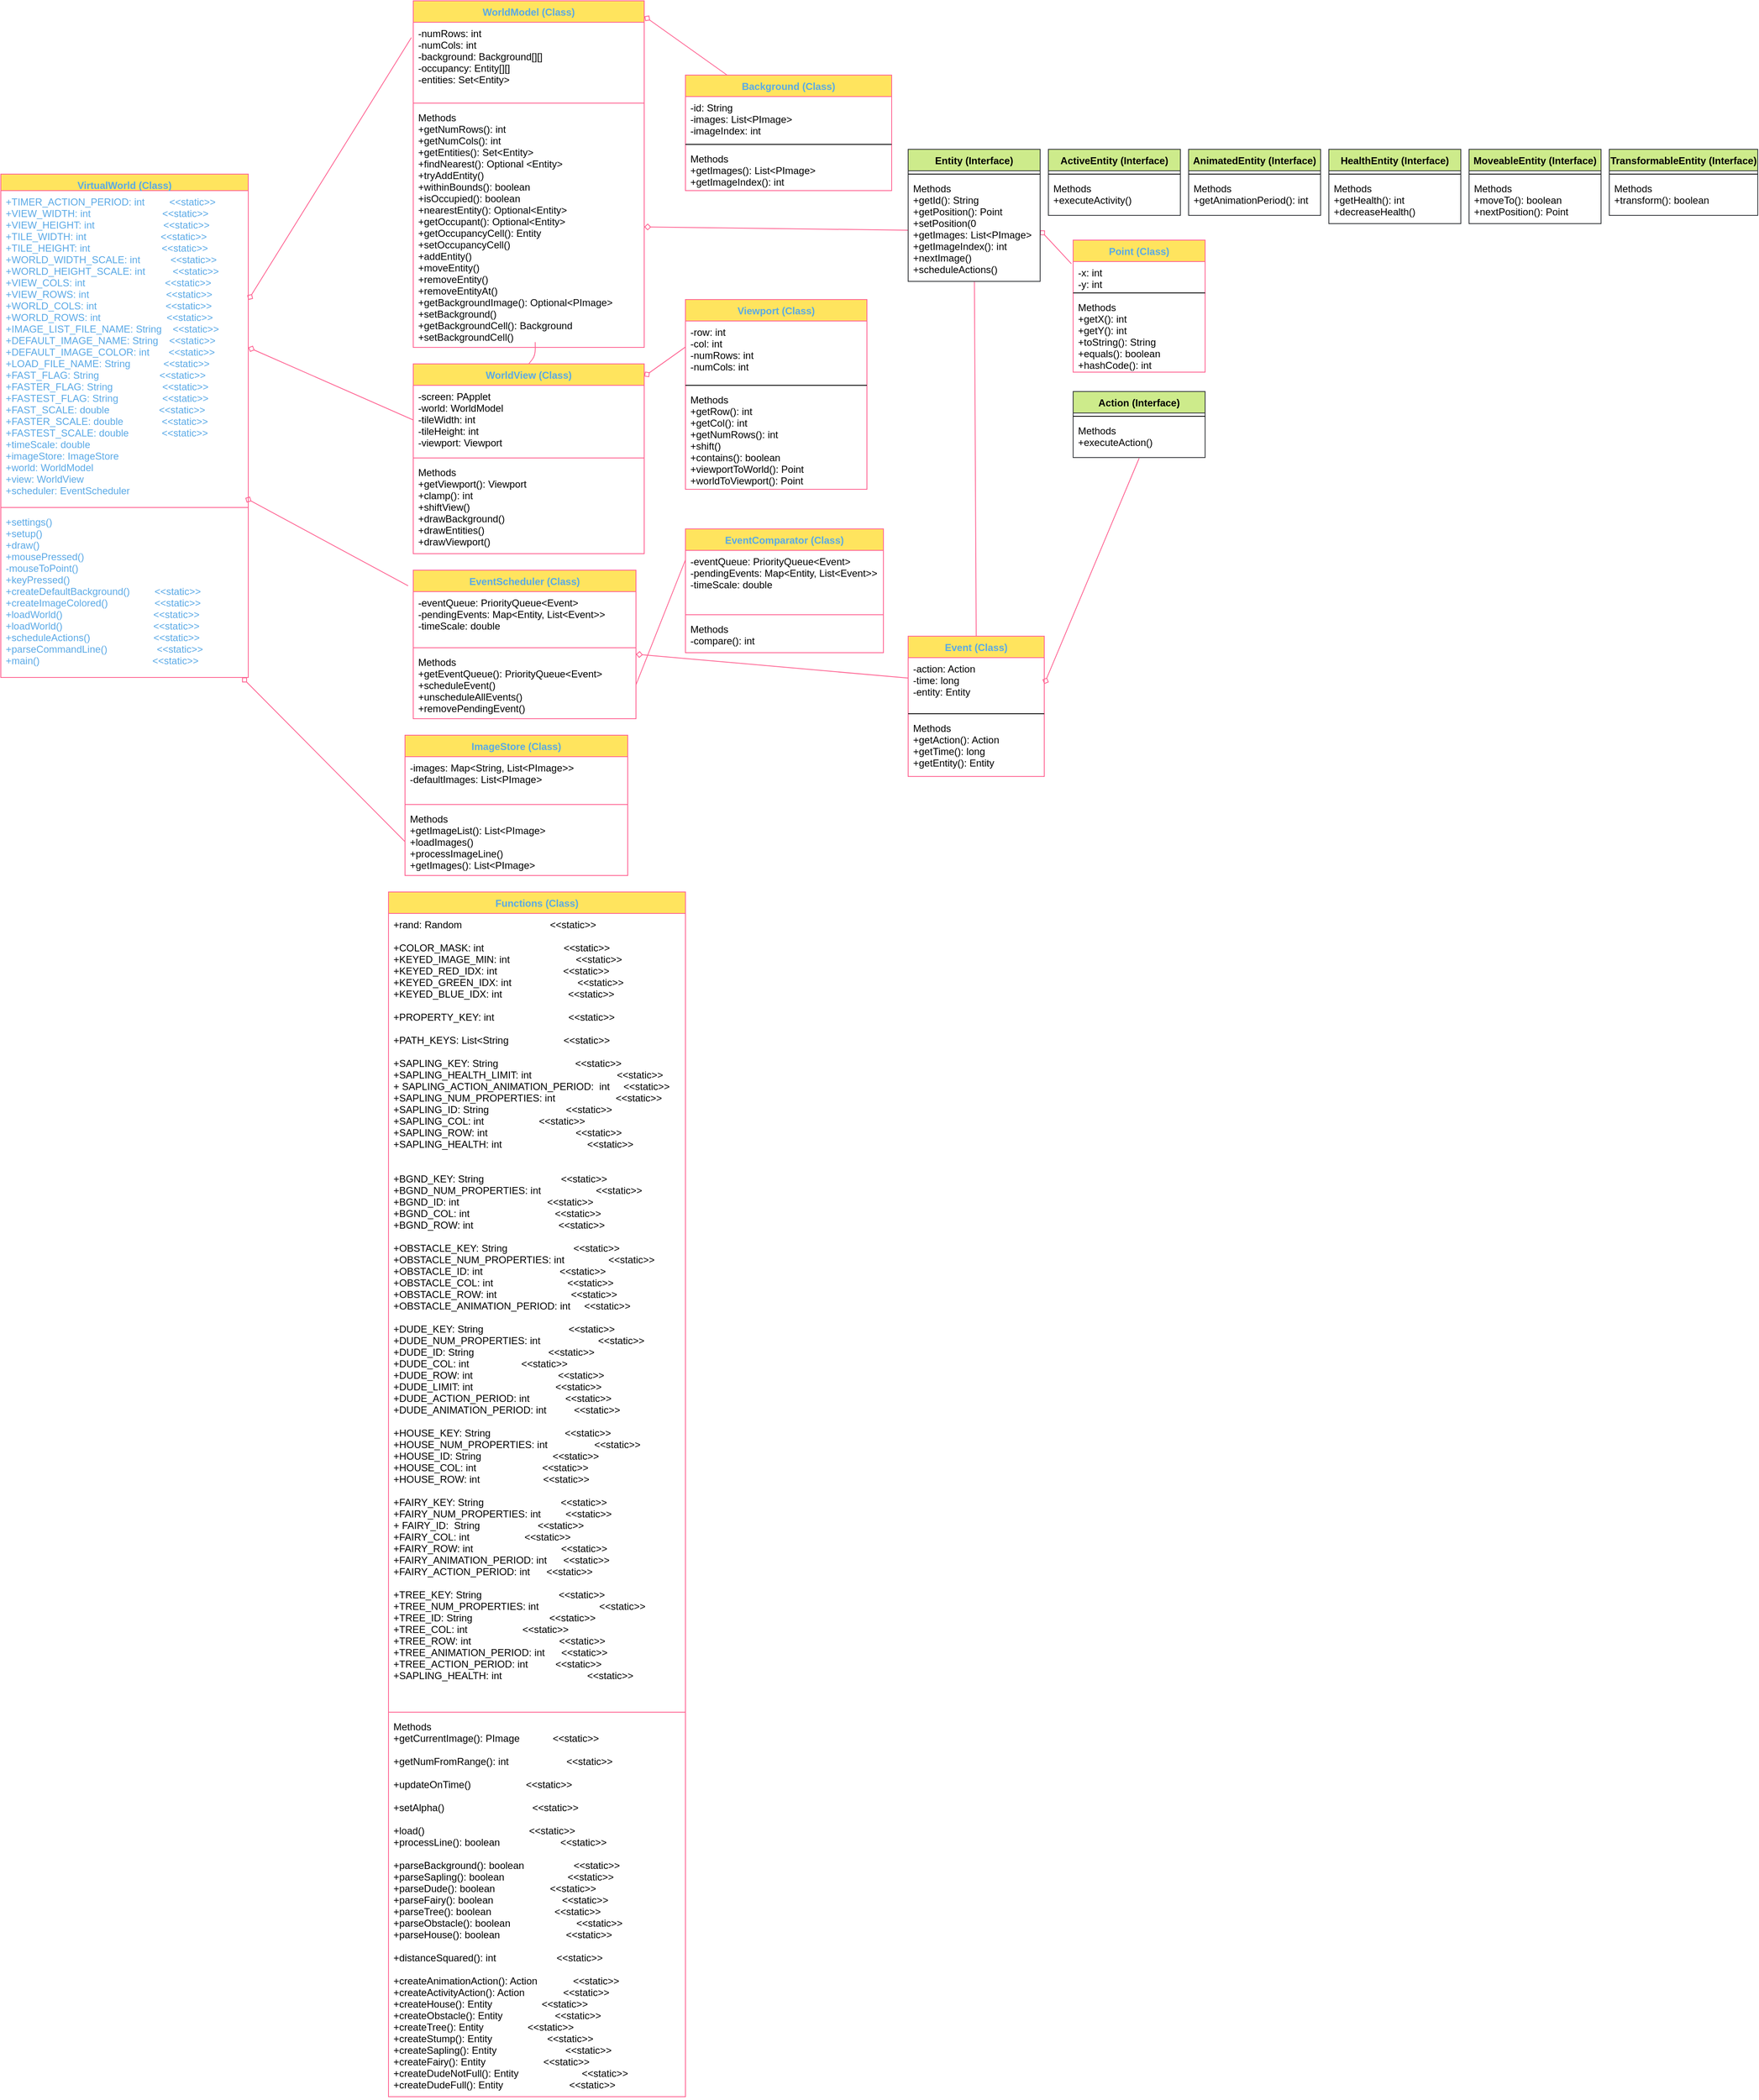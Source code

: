 <mxfile version="16.5.4" type="device"><diagram id="ZMAFELWflf1dfH4qjA9x" name="Page-1"><mxGraphModel dx="593" dy="966" grid="1" gridSize="10" guides="1" tooltips="1" connect="1" arrows="1" fold="1" page="0" pageScale="1" pageWidth="850" pageHeight="1100" math="0" shadow="0"><root><mxCell id="0"/><mxCell id="1" parent="0"/><mxCell id="iJRDSMykt_bFlxByx0wg-70" value="" style="graphMlID=e0;endArrow=none;strokeColor=#FF6392;strokeWidth=1.0;startArrow=diamond;startFill=0;endFill=1;exitX=1;exitY=0.25;exitDx=0;exitDy=0;fontColor=#5AA9E6;entryX=-0.008;entryY=-0.286;entryDx=0;entryDy=0;entryPerimeter=0;" edge="1" parent="1" source="iJRDSMykt_bFlxByx0wg-85" target="iJRDSMykt_bFlxByx0wg-92"><mxGeometry relative="1" as="geometry"/></mxCell><mxCell id="iJRDSMykt_bFlxByx0wg-71" value="" style="graphMlID=e1;endArrow=none;strokeColor=#FF6392;strokeWidth=1.0;startArrow=diamond;startFill=0;endFill=1;exitX=1;exitY=0.5;exitDx=0;exitDy=0;fontColor=#5AA9E6;entryX=0;entryY=0.5;entryDx=0;entryDy=0;" edge="1" parent="1" source="iJRDSMykt_bFlxByx0wg-86" target="iJRDSMykt_bFlxByx0wg-94"><mxGeometry relative="1" as="geometry"/></mxCell><mxCell id="iJRDSMykt_bFlxByx0wg-72" value="" style="graphMlID=e2;endArrow=none;strokeColor=#FF6392;strokeWidth=1.0;startArrow=diamond;startFill=0;endFill=1;fontColor=#5AA9E6;entryX=0;entryY=0.25;entryDx=0;entryDy=0;" edge="1" parent="1" source="iJRDSMykt_bFlxByx0wg-93" target="iJRDSMykt_bFlxByx0wg-121"><mxGeometry relative="1" as="geometry"><mxPoint x="648" y="240" as="sourcePoint"/></mxGeometry></mxCell><mxCell id="iJRDSMykt_bFlxByx0wg-73" value="" style="graphMlID=e3;endArrow=none;strokeColor=#FF6392;strokeWidth=1.0;startArrow=diamond;startFill=0;endFill=1;exitX=0.988;exitY=-0.077;exitDx=0;exitDy=0;exitPerimeter=0;fontColor=#5AA9E6;entryX=-0.023;entryY=0.105;entryDx=0;entryDy=0;entryPerimeter=0;" edge="1" parent="1" source="iJRDSMykt_bFlxByx0wg-88" target="iJRDSMykt_bFlxByx0wg-97"><mxGeometry relative="1" as="geometry"><mxPoint x="840" y="580" as="targetPoint"/></mxGeometry></mxCell><mxCell id="iJRDSMykt_bFlxByx0wg-74" value="" style="graphMlID=e4;endArrow=none;strokeColor=#FF6392;strokeWidth=1.0;startArrow=diamond;startFill=0;endFill=1;exitX=0.975;exitY=1;exitDx=0;exitDy=0;exitPerimeter=0;fontColor=#5AA9E6;entryX=0;entryY=0.5;entryDx=0;entryDy=0;" edge="1" parent="1" source="iJRDSMykt_bFlxByx0wg-88" target="iJRDSMykt_bFlxByx0wg-104"><mxGeometry relative="1" as="geometry"/></mxCell><mxCell id="iJRDSMykt_bFlxByx0wg-75" value="" style="graphMlID=e5;endArrow=none;strokeColor=#FF6392;strokeWidth=1.0;startArrow=diamond;startFill=0;endFill=1;fontColor=#5AA9E6;exitX=1.001;exitY=-0.077;exitDx=0;exitDy=0;exitPerimeter=0;" edge="1" parent="1" source="iJRDSMykt_bFlxByx0wg-90" target="iJRDSMykt_bFlxByx0wg-114"><mxGeometry relative="1" as="geometry"/></mxCell><mxCell id="iJRDSMykt_bFlxByx0wg-76" value="" style="graphMlID=e6;endArrow=none;strokeColor=#FF6392;strokeWidth=1.0;startArrow=diamond;startFill=0;endFill=1;fontColor=#5AA9E6;" edge="1" parent="1" source="iJRDSMykt_bFlxByx0wg-97" target="iJRDSMykt_bFlxByx0wg-126"><mxGeometry relative="1" as="geometry"/></mxCell><mxCell id="iJRDSMykt_bFlxByx0wg-77" value="" style="graphMlID=e7;endArrow=none;strokeColor=#FF6392;strokeWidth=1.0;startArrow=none;startFill=1;endFill=1;fontColor=#5AA9E6;entryX=0;entryY=0.25;entryDx=0;entryDy=0;exitX=1;exitY=0.5;exitDx=0;exitDy=0;" edge="1" parent="1" source="iJRDSMykt_bFlxByx0wg-100" target="iJRDSMykt_bFlxByx0wg-105"><mxGeometry relative="1" as="geometry"/></mxCell><mxCell id="iJRDSMykt_bFlxByx0wg-78" value="" style="graphMlID=e8;endArrow=none;strokeColor=#FF6392;strokeWidth=1.0;startArrow=diamond;startFill=0;endFill=1;fontColor=#5AA9E6;exitX=1;exitY=0.5;exitDx=0;exitDy=0;entryX=0;entryY=0.5;entryDx=0;entryDy=0;" edge="1" parent="1" source="iJRDSMykt_bFlxByx0wg-92"><mxGeometry relative="1" as="geometry"><mxPoint x="710" y="80" as="sourcePoint"/><mxPoint x="1120" y="218" as="targetPoint"/></mxGeometry></mxCell><mxCell id="iJRDSMykt_bFlxByx0wg-79" value="" style="graphMlID=e9;endArrow=none;strokeColor=#FF6392;strokeWidth=1.0;startArrow=diamond;startFill=0;endFill=1;fontColor=#5AA9E6;exitX=1;exitY=0.5;exitDx=0;exitDy=0;entryX=-0.013;entryY=0.08;entryDx=0;entryDy=0;entryPerimeter=0;" edge="1" parent="1" target="iJRDSMykt_bFlxByx0wg-133"><mxGeometry relative="1" as="geometry"><mxPoint x="1280" y="218" as="sourcePoint"/></mxGeometry></mxCell><mxCell id="iJRDSMykt_bFlxByx0wg-81" value="" style="graphMlID=e11;endArrow=none;strokeColor=#FF6392;strokeWidth=1.0;startArrow=diamond;startFill=0;endFill=1;fontColor=#5AA9E6;exitX=1;exitY=0.5;exitDx=0;exitDy=0;entryX=0.5;entryY=1.018;entryDx=0;entryDy=0;entryPerimeter=0;" edge="1" parent="1" source="iJRDSMykt_bFlxByx0wg-126" target="iJRDSMykt_bFlxByx0wg-139"><mxGeometry relative="1" as="geometry"><mxPoint x="1325.96" y="758.072" as="targetPoint"/></mxGeometry></mxCell><mxCell id="iJRDSMykt_bFlxByx0wg-83" value="" style="graphMlID=e13;endArrow=none;strokeColor=#FF6392;strokeWidth=1.0;startArrow=none;startFill=1;endFill=1;fontColor=#5AA9E6;entryX=0.528;entryY=0.978;entryDx=0;entryDy=0;entryPerimeter=0;exitX=0.5;exitY=0;exitDx=0;exitDy=0;" edge="1" parent="1" source="iJRDSMykt_bFlxByx0wg-93" target="iJRDSMykt_bFlxByx0wg-92"><mxGeometry relative="1" as="geometry"><mxPoint x="679.6" y="311.754" as="sourcePoint"/><Array as="points"><mxPoint x="668" y="370"/></Array></mxGeometry></mxCell><mxCell id="iJRDSMykt_bFlxByx0wg-84" value="" style="graphMlID=e14;endArrow=none;strokeColor=#FF6392;strokeWidth=1.0;startArrow=none;startFill=1;endFill=1;fontColor=#5AA9E6;exitX=0.5;exitY=0;exitDx=0;exitDy=0;" edge="1" parent="1" source="iJRDSMykt_bFlxByx0wg-125" target="iJRDSMykt_bFlxByx0wg-120"><mxGeometry relative="1" as="geometry"><mxPoint x="1177.699" y="279.661" as="targetPoint"/></mxGeometry></mxCell><mxCell id="iJRDSMykt_bFlxByx0wg-85" value="VirtualWorld (Class)" style="swimlane;fontStyle=1;align=center;verticalAlign=top;childLayout=stackLayout;horizontal=1;startSize=20;horizontalStack=0;resizeParent=1;resizeParentMax=0;resizeLast=0;collapsible=1;marginBottom=0;hachureGap=4;pointerEvents=0;fillColor=#FFE45E;strokeColor=#FF6392;fontColor=#5AA9E6;" vertex="1" parent="1"><mxGeometry x="20" y="150" width="300" height="610" as="geometry"/></mxCell><mxCell id="iJRDSMykt_bFlxByx0wg-86" value="+TIMER_ACTION_PERIOD: int         &lt;&lt;static&gt;&gt;&#10;+VIEW_WIDTH: int                          &lt;&lt;static&gt;&gt;&#10;+VIEW_HEIGHT: int                         &lt;&lt;static&gt;&gt;&#10;+TILE_WIDTH: int                           &lt;&lt;static&gt;&gt;&#10;+TILE_HEIGHT: int                          &lt;&lt;static&gt;&gt;&#10;+WORLD_WIDTH_SCALE: int           &lt;&lt;static&gt;&gt;&#10;+WORLD_HEIGHT_SCALE: int          &lt;&lt;static&gt;&gt;&#10;+VIEW_COLS: int                             &lt;&lt;static&gt;&gt;&#10;+VIEW_ROWS: int                            &lt;&lt;static&gt;&gt;&#10;+WORLD_COLS: int                         &lt;&lt;static&gt;&gt;&#10;+WORLD_ROWS: int                        &lt;&lt;static&gt;&gt;&#10;+IMAGE_LIST_FILE_NAME: String    &lt;&lt;static&gt;&gt;&#10;+DEFAULT_IMAGE_NAME: String    &lt;&lt;static&gt;&gt;&#10;+DEFAULT_IMAGE_COLOR: int       &lt;&lt;static&gt;&gt;&#10;+LOAD_FILE_NAME: String            &lt;&lt;static&gt;&gt;&#10;+FAST_FLAG: String                      &lt;&lt;static&gt;&gt;&#10;+FASTER_FLAG: String                  &lt;&lt;static&gt;&gt;&#10;+FASTEST_FLAG: String                &lt;&lt;static&gt;&gt;&#10;+FAST_SCALE: double                  &lt;&lt;static&gt;&gt;&#10;+FASTER_SCALE: double              &lt;&lt;static&gt;&gt;&#10;+FASTEST_SCALE: double            &lt;&lt;static&gt;&gt;&#10;+timeScale: double&#10;+imageStore: ImageStore&#10;+world: WorldModel&#10;+view: WorldView&#10;+scheduler: EventScheduler" style="text;strokeColor=none;fillColor=none;align=left;verticalAlign=top;spacingLeft=4;spacingRight=4;overflow=hidden;rotatable=0;points=[[0,0.5],[1,0.5]];portConstraint=eastwest;fontColor=#5AA9E6;" vertex="1" parent="iJRDSMykt_bFlxByx0wg-85"><mxGeometry y="20" width="300" height="380" as="geometry"/></mxCell><mxCell id="iJRDSMykt_bFlxByx0wg-87" value="" style="line;strokeWidth=1;fillColor=none;align=left;verticalAlign=middle;spacingTop=-1;spacingLeft=3;spacingRight=3;rotatable=0;labelPosition=right;points=[];portConstraint=eastwest;strokeColor=#FF6392;fontColor=#5AA9E6;" vertex="1" parent="iJRDSMykt_bFlxByx0wg-85"><mxGeometry y="400" width="300" height="8" as="geometry"/></mxCell><mxCell id="iJRDSMykt_bFlxByx0wg-88" value="+settings()&#10;+setup()&#10;+draw()&#10;+mousePressed()&#10;-mouseToPoint()&#10;+keyPressed()&#10;+createDefaultBackground()         &lt;&lt;static&gt;&gt;&#10;+createImageColored()                 &lt;&lt;static&gt;&gt;&#10;+loadWorld()                                 &lt;&lt;static&gt;&gt;&#10;+loadWorld()                                 &lt;&lt;static&gt;&gt;&#10;+scheduleActions()                       &lt;&lt;static&gt;&gt;&#10;+parseCommandLine()                  &lt;&lt;static&gt;&gt;&#10;+main()                                         &lt;&lt;static&gt;&gt;" style="text;strokeColor=none;fillColor=none;align=left;verticalAlign=top;spacingLeft=4;spacingRight=4;overflow=hidden;rotatable=0;points=[[0,0.5],[1,0.5]];portConstraint=eastwest;fontColor=#5AA9E6;" vertex="1" parent="iJRDSMykt_bFlxByx0wg-85"><mxGeometry y="408" width="300" height="202" as="geometry"/></mxCell><mxCell id="iJRDSMykt_bFlxByx0wg-89" value="WorldModel (Class)" style="swimlane;fontStyle=1;align=center;verticalAlign=top;childLayout=stackLayout;horizontal=1;startSize=26;horizontalStack=0;resizeParent=1;resizeParentMax=0;resizeLast=0;collapsible=1;marginBottom=0;hachureGap=4;pointerEvents=0;sketch=0;fontColor=#5AA9E6;strokeColor=#FF6392;fillColor=#FFE45E;" vertex="1" parent="1"><mxGeometry x="520" y="-60" width="280" height="420" as="geometry"><mxRectangle x="520" y="52.03" width="100" height="26" as="alternateBounds"/></mxGeometry></mxCell><mxCell id="iJRDSMykt_bFlxByx0wg-90" value="-numRows: int&#10;-numCols: int&#10;-background: Background[][]&#10;-occupancy: Entity[][]&#10;-entities: Set&lt;Entity&gt;" style="text;strokeColor=none;fillColor=none;align=left;verticalAlign=top;spacingLeft=4;spacingRight=4;overflow=hidden;rotatable=0;points=[[0,0.5],[1,0.5]];portConstraint=eastwest;fontColor=#000000;" vertex="1" parent="iJRDSMykt_bFlxByx0wg-89"><mxGeometry y="26" width="280" height="94" as="geometry"/></mxCell><mxCell id="iJRDSMykt_bFlxByx0wg-91" value="" style="line;strokeWidth=1;fillColor=none;align=left;verticalAlign=middle;spacingTop=-1;spacingLeft=3;spacingRight=3;rotatable=0;labelPosition=right;points=[];portConstraint=eastwest;strokeColor=#FF6392;fontColor=#5AA9E6;" vertex="1" parent="iJRDSMykt_bFlxByx0wg-89"><mxGeometry y="120" width="280" height="8" as="geometry"/></mxCell><mxCell id="iJRDSMykt_bFlxByx0wg-92" value="Methods&#10;+getNumRows(): int&#10;+getNumCols(): int&#10;+getEntities(): Set&lt;Entity&gt;&#10;+findNearest(): Optional &lt;Entity&gt;&#10;+tryAddEntity()&#10;+withinBounds(): boolean&#10;+isOccupied(): boolean&#10;+nearestEntity(): Optional&lt;Entity&gt;&#10;+getOccupant(): Optional&lt;Entity&gt;&#10;+getOccupancyCell(): Entity&#10;+setOccupancyCell()&#10;+addEntity()&#10;+moveEntity()&#10;+removeEntity()&#10;+removeEntityAt()&#10;+getBackgroundImage(): Optional&lt;PImage&gt;&#10;+setBackground()&#10;+getBackgroundCell(): Background&#10;+setBackgroundCell()" style="text;strokeColor=none;fillColor=none;align=left;verticalAlign=top;spacingLeft=4;spacingRight=4;overflow=hidden;rotatable=0;points=[[0,0.5],[1,0.5]];portConstraint=eastwest;fontColor=#020405;" vertex="1" parent="iJRDSMykt_bFlxByx0wg-89"><mxGeometry y="128" width="280" height="292" as="geometry"/></mxCell><mxCell id="iJRDSMykt_bFlxByx0wg-93" value="WorldView (Class)" style="swimlane;fontStyle=1;align=center;verticalAlign=top;childLayout=stackLayout;horizontal=1;startSize=26;horizontalStack=0;resizeParent=1;resizeParentMax=0;resizeLast=0;collapsible=1;marginBottom=0;hachureGap=4;pointerEvents=0;sketch=0;fontColor=#5AA9E6;strokeColor=#FF6392;fillColor=#FFE45E;" vertex="1" parent="1"><mxGeometry x="520" y="380" width="280" height="230" as="geometry"/></mxCell><mxCell id="iJRDSMykt_bFlxByx0wg-94" value="-screen: PApplet&#10;-world: WorldModel&#10;-tileWidth: int&#10;-tileHeight: int&#10;-viewport: Viewport" style="text;strokeColor=none;fillColor=none;align=left;verticalAlign=top;spacingLeft=4;spacingRight=4;overflow=hidden;rotatable=0;points=[[0,0.5],[1,0.5]];portConstraint=eastwest;fontColor=#000000;" vertex="1" parent="iJRDSMykt_bFlxByx0wg-93"><mxGeometry y="26" width="280" height="84" as="geometry"/></mxCell><mxCell id="iJRDSMykt_bFlxByx0wg-95" value="" style="line;strokeWidth=1;fillColor=none;align=left;verticalAlign=middle;spacingTop=-1;spacingLeft=3;spacingRight=3;rotatable=0;labelPosition=right;points=[];portConstraint=eastwest;strokeColor=#FF6392;fontColor=#5AA9E6;" vertex="1" parent="iJRDSMykt_bFlxByx0wg-93"><mxGeometry y="110" width="280" height="8" as="geometry"/></mxCell><mxCell id="iJRDSMykt_bFlxByx0wg-96" value="Methods&#10;+getViewport(): Viewport&#10;+clamp(): int&#10;+shiftView()&#10;+drawBackground()&#10;+drawEntities()&#10;+drawViewport()" style="text;strokeColor=none;fillColor=none;align=left;verticalAlign=top;spacingLeft=4;spacingRight=4;overflow=hidden;rotatable=0;points=[[0,0.5],[1,0.5]];portConstraint=eastwest;fontColor=#000000;" vertex="1" parent="iJRDSMykt_bFlxByx0wg-93"><mxGeometry y="118" width="280" height="112" as="geometry"/></mxCell><mxCell id="iJRDSMykt_bFlxByx0wg-97" value="EventScheduler (Class)" style="swimlane;fontStyle=1;align=center;verticalAlign=top;childLayout=stackLayout;horizontal=1;startSize=26;horizontalStack=0;resizeParent=1;resizeParentMax=0;resizeLast=0;collapsible=1;marginBottom=0;hachureGap=4;pointerEvents=0;sketch=0;fontColor=#5AA9E6;strokeColor=#FF6392;fillColor=#FFE45E;" vertex="1" parent="1"><mxGeometry x="520" y="630" width="270" height="180" as="geometry"/></mxCell><mxCell id="iJRDSMykt_bFlxByx0wg-98" value="-eventQueue: PriorityQueue&lt;Event&gt;&#10;-pendingEvents: Map&lt;Entity, List&lt;Event&gt;&gt;&#10;-timeScale: double" style="text;strokeColor=none;fillColor=none;align=left;verticalAlign=top;spacingLeft=4;spacingRight=4;overflow=hidden;rotatable=0;points=[[0,0.5],[1,0.5]];portConstraint=eastwest;fontColor=#000000;" vertex="1" parent="iJRDSMykt_bFlxByx0wg-97"><mxGeometry y="26" width="270" height="64" as="geometry"/></mxCell><mxCell id="iJRDSMykt_bFlxByx0wg-99" value="" style="line;strokeWidth=1;fillColor=none;align=left;verticalAlign=middle;spacingTop=-1;spacingLeft=3;spacingRight=3;rotatable=0;labelPosition=right;points=[];portConstraint=eastwest;strokeColor=#FF6392;fontColor=#5AA9E6;" vertex="1" parent="iJRDSMykt_bFlxByx0wg-97"><mxGeometry y="90" width="270" height="8" as="geometry"/></mxCell><mxCell id="iJRDSMykt_bFlxByx0wg-100" value="Methods&#10;+getEventQueue(): PriorityQueue&lt;Event&gt;&#10;+scheduleEvent()&#10;+unscheduleAllEvents()&#10;+removePendingEvent()" style="text;strokeColor=none;fillColor=none;align=left;verticalAlign=top;spacingLeft=4;spacingRight=4;overflow=hidden;rotatable=0;points=[[0,0.5],[1,0.5]];portConstraint=eastwest;fontColor=#000000;" vertex="1" parent="iJRDSMykt_bFlxByx0wg-97"><mxGeometry y="98" width="270" height="82" as="geometry"/></mxCell><mxCell id="iJRDSMykt_bFlxByx0wg-101" value="ImageStore (Class)" style="swimlane;fontStyle=1;align=center;verticalAlign=top;childLayout=stackLayout;horizontal=1;startSize=26;horizontalStack=0;resizeParent=1;resizeParentMax=0;resizeLast=0;collapsible=1;marginBottom=0;hachureGap=4;pointerEvents=0;sketch=0;fontColor=#5AA9E6;strokeColor=#FF6392;fillColor=#FFE45E;" vertex="1" parent="1"><mxGeometry x="510" y="830" width="270" height="170" as="geometry"/></mxCell><mxCell id="iJRDSMykt_bFlxByx0wg-102" value="-images: Map&lt;String, List&lt;PImage&gt;&gt;&#10;-defaultImages: List&lt;PImage&gt;" style="text;strokeColor=none;fillColor=none;align=left;verticalAlign=top;spacingLeft=4;spacingRight=4;overflow=hidden;rotatable=0;points=[[0,0.5],[1,0.5]];portConstraint=eastwest;fontColor=#000000;" vertex="1" parent="iJRDSMykt_bFlxByx0wg-101"><mxGeometry y="26" width="270" height="54" as="geometry"/></mxCell><mxCell id="iJRDSMykt_bFlxByx0wg-103" value="" style="line;strokeWidth=1;fillColor=none;align=left;verticalAlign=middle;spacingTop=-1;spacingLeft=3;spacingRight=3;rotatable=0;labelPosition=right;points=[];portConstraint=eastwest;strokeColor=#FF6392;fontColor=#5AA9E6;" vertex="1" parent="iJRDSMykt_bFlxByx0wg-101"><mxGeometry y="80" width="270" height="8" as="geometry"/></mxCell><mxCell id="iJRDSMykt_bFlxByx0wg-104" value="Methods&#10;+getImageList(): List&lt;PImage&gt;&#10;+loadImages()&#10;+processImageLine()&#10;+getImages(): List&lt;PImage&gt;" style="text;strokeColor=none;fillColor=none;align=left;verticalAlign=top;spacingLeft=4;spacingRight=4;overflow=hidden;rotatable=0;points=[[0,0.5],[1,0.5]];portConstraint=eastwest;fontColor=#000000;" vertex="1" parent="iJRDSMykt_bFlxByx0wg-101"><mxGeometry y="88" width="270" height="82" as="geometry"/></mxCell><mxCell id="iJRDSMykt_bFlxByx0wg-105" value="EventComparator (Class)" style="swimlane;fontStyle=1;align=center;verticalAlign=top;childLayout=stackLayout;horizontal=1;startSize=26;horizontalStack=0;resizeParent=1;resizeParentMax=0;resizeLast=0;collapsible=1;marginBottom=0;hachureGap=4;pointerEvents=0;sketch=0;fontColor=#5AA9E6;strokeColor=#FF6392;fillColor=#FFE45E;" vertex="1" parent="1"><mxGeometry x="850" y="580" width="240" height="150" as="geometry"/></mxCell><mxCell id="iJRDSMykt_bFlxByx0wg-106" value="-eventQueue: PriorityQueue&lt;Event&gt;&#10;-pendingEvents: Map&lt;Entity, List&lt;Event&gt;&gt;&#10;-timeScale: double" style="text;strokeColor=none;fillColor=none;align=left;verticalAlign=top;spacingLeft=4;spacingRight=4;overflow=hidden;rotatable=0;points=[[0,0.5],[1,0.5]];portConstraint=eastwest;fontColor=#000000;" vertex="1" parent="iJRDSMykt_bFlxByx0wg-105"><mxGeometry y="26" width="240" height="74" as="geometry"/></mxCell><mxCell id="iJRDSMykt_bFlxByx0wg-107" value="" style="line;strokeWidth=1;fillColor=none;align=left;verticalAlign=middle;spacingTop=-1;spacingLeft=3;spacingRight=3;rotatable=0;labelPosition=right;points=[];portConstraint=eastwest;strokeColor=#FF6392;fontColor=#5AA9E6;" vertex="1" parent="iJRDSMykt_bFlxByx0wg-105"><mxGeometry y="100" width="240" height="8" as="geometry"/></mxCell><mxCell id="iJRDSMykt_bFlxByx0wg-108" value="Methods&#10;-compare(): int" style="text;strokeColor=none;fillColor=none;align=left;verticalAlign=top;spacingLeft=4;spacingRight=4;overflow=hidden;rotatable=0;points=[[0,0.5],[1,0.5]];portConstraint=eastwest;fontColor=#000000;" vertex="1" parent="iJRDSMykt_bFlxByx0wg-105"><mxGeometry y="108" width="240" height="42" as="geometry"/></mxCell><mxCell id="iJRDSMykt_bFlxByx0wg-109" value="Functions (Class)" style="swimlane;fontStyle=1;align=center;verticalAlign=top;childLayout=stackLayout;horizontal=1;startSize=26;horizontalStack=0;resizeParent=1;resizeParentMax=0;resizeLast=0;collapsible=1;marginBottom=0;hachureGap=4;pointerEvents=0;sketch=0;fontColor=#5AA9E6;strokeColor=#FF6392;fillColor=#FFE45E;" vertex="1" parent="1"><mxGeometry x="490.0" y="1020" width="360" height="1460" as="geometry"/></mxCell><mxCell id="iJRDSMykt_bFlxByx0wg-110" value="+rand: Random                                &lt;&lt;static&gt;&gt;&#10;&#10;+COLOR_MASK: int                             &lt;&lt;static&gt;&gt;&#10;+KEYED_IMAGE_MIN: int                        &lt;&lt;static&gt;&gt;&#10;+KEYED_RED_IDX: int                        &lt;&lt;static&gt;&gt;&#10;+KEYED_GREEN_IDX: int                        &lt;&lt;static&gt;&gt;&#10;+KEYED_BLUE_IDX: int                        &lt;&lt;static&gt;&gt;&#10;&#10;+PROPERTY_KEY: int                           &lt;&lt;static&gt;&gt;&#10;&#10;+PATH_KEYS: List&lt;String                    &lt;&lt;static&gt;&gt;&#10;&#10;+SAPLING_KEY: String                            &lt;&lt;static&gt;&gt;&#10;+SAPLING_HEALTH_LIMIT: int                               &lt;&lt;static&gt;&gt;&#10;+ SAPLING_ACTION_ANIMATION_PERIOD:  int     &lt;&lt;static&gt;&gt;&#10;+SAPLING_NUM_PROPERTIES: int                      &lt;&lt;static&gt;&gt;&#10;+SAPLING_ID: String                            &lt;&lt;static&gt;&gt;&#10;+SAPLING_COL: int                    &lt;&lt;static&gt;&gt;&#10;+SAPLING_ROW: int                                &lt;&lt;static&gt;&gt;&#10;+SAPLING_HEALTH: int                               &lt;&lt;static&gt;&gt;&#10;&#10;&#10;+BGND_KEY: String                            &lt;&lt;static&gt;&gt;&#10;+BGND_NUM_PROPERTIES: int                    &lt;&lt;static&gt;&gt;&#10;+BGND_ID: int                                &lt;&lt;static&gt;&gt;&#10;+BGND_COL: int                               &lt;&lt;static&gt;&gt;&#10;+BGND_ROW: int                               &lt;&lt;static&gt;&gt;&#10;&#10;+OBSTACLE_KEY: String                        &lt;&lt;static&gt;&gt;&#10;+OBSTACLE_NUM_PROPERTIES: int                &lt;&lt;static&gt;&gt;&#10;+OBSTACLE_ID: int                            &lt;&lt;static&gt;&gt;&#10;+OBSTACLE_COL: int                           &lt;&lt;static&gt;&gt;&#10;+OBSTACLE_ROW: int                           &lt;&lt;static&gt;&gt;&#10;+OBSTACLE_ANIMATION_PERIOD: int     &lt;&lt;static&gt;&gt;&#10;&#10;+DUDE_KEY: String                               &lt;&lt;static&gt;&gt;&#10;+DUDE_NUM_PROPERTIES: int                     &lt;&lt;static&gt;&gt;&#10;+DUDE_ID: String                           &lt;&lt;static&gt;&gt;&#10;+DUDE_COL: int                   &lt;&lt;static&gt;&gt;&#10;+DUDE_ROW: int                               &lt;&lt;static&gt;&gt;&#10;+DUDE_LIMIT: int                              &lt;&lt;static&gt;&gt;&#10;+DUDE_ACTION_PERIOD: int             &lt;&lt;static&gt;&gt;&#10;+DUDE_ANIMATION_PERIOD: int          &lt;&lt;static&gt;&gt;&#10;&#10;+HOUSE_KEY: String                           &lt;&lt;static&gt;&gt;&#10;+HOUSE_NUM_PROPERTIES: int                 &lt;&lt;static&gt;&gt;&#10;+HOUSE_ID: String                          &lt;&lt;static&gt;&gt;&#10;+HOUSE_COL: int                        &lt;&lt;static&gt;&gt;&#10;+HOUSE_ROW: int                       &lt;&lt;static&gt;&gt;&#10;&#10;+FAIRY_KEY: String                            &lt;&lt;static&gt;&gt;&#10;+FAIRY_NUM_PROPERTIES: int         &lt;&lt;static&gt;&gt;&#10;+ FAIRY_ID:  String                     &lt;&lt;static&gt;&gt;&#10;+FAIRY_COL: int                    &lt;&lt;static&gt;&gt;&#10;+FAIRY_ROW: int                                &lt;&lt;static&gt;&gt;&#10;+FAIRY_ANIMATION_PERIOD: int      &lt;&lt;static&gt;&gt;&#10;+FAIRY_ACTION_PERIOD: int      &lt;&lt;static&gt;&gt;&#10;&#10;+TREE_KEY: String                            &lt;&lt;static&gt;&gt;&#10;+TREE_NUM_PROPERTIES: int                      &lt;&lt;static&gt;&gt;&#10;+TREE_ID: String                            &lt;&lt;static&gt;&gt;&#10;+TREE_COL: int                    &lt;&lt;static&gt;&gt;&#10;+TREE_ROW: int                                &lt;&lt;static&gt;&gt;&#10;+TREE_ANIMATION_PERIOD: int      &lt;&lt;static&gt;&gt;&#10;+TREE_ACTION_PERIOD: int          &lt;&lt;static&gt;&gt;&#10;+SAPLING_HEALTH: int                               &lt;&lt;static&gt;&gt;&#10;" style="text;strokeColor=none;fillColor=none;align=left;verticalAlign=top;spacingLeft=4;spacingRight=4;overflow=hidden;rotatable=0;points=[[0,0.5],[1,0.5]];portConstraint=eastwest;fontColor=#000000;" vertex="1" parent="iJRDSMykt_bFlxByx0wg-109"><mxGeometry y="26" width="360" height="964" as="geometry"/></mxCell><mxCell id="iJRDSMykt_bFlxByx0wg-111" value="" style="line;strokeWidth=1;fillColor=none;align=left;verticalAlign=middle;spacingTop=-1;spacingLeft=3;spacingRight=3;rotatable=0;labelPosition=right;points=[];portConstraint=eastwest;strokeColor=#FF6392;fontColor=#5AA9E6;" vertex="1" parent="iJRDSMykt_bFlxByx0wg-109"><mxGeometry y="990" width="360" height="8" as="geometry"/></mxCell><mxCell id="iJRDSMykt_bFlxByx0wg-112" value="Methods&#10;+getCurrentImage(): PImage            &lt;&lt;static&gt;&gt;&#10;&#10;+getNumFromRange(): int                     &lt;&lt;static&gt;&gt;&#10;&#10;+updateOnTime()                    &lt;&lt;static&gt;&gt;&#10;&#10;+setAlpha()                                &lt;&lt;static&gt;&gt;&#10;&#10;+load()                                      &lt;&lt;static&gt;&gt;&#10;+processLine(): boolean                      &lt;&lt;static&gt;&gt;&#10;&#10;+parseBackground(): boolean                  &lt;&lt;static&gt;&gt;&#10;+parseSapling(): boolean                       &lt;&lt;static&gt;&gt;&#10;+parseDude(): boolean                    &lt;&lt;static&gt;&gt;&#10;+parseFairy(): boolean                         &lt;&lt;static&gt;&gt;&#10;+parseTree(): boolean                       &lt;&lt;static&gt;&gt;&#10;+parseObstacle(): boolean                        &lt;&lt;static&gt;&gt;&#10;+parseHouse(): boolean                        &lt;&lt;static&gt;&gt;&#10;&#10;+distanceSquared(): int                      &lt;&lt;static&gt;&gt;&#10;&#10;+createAnimationAction(): Action             &lt;&lt;static&gt;&gt;&#10;+createActivityAction(): Action              &lt;&lt;static&gt;&gt;&#10;+createHouse(): Entity                  &lt;&lt;static&gt;&gt;&#10;+createObstacle(): Entity                   &lt;&lt;static&gt;&gt;&#10;+createTree(): Entity                &lt;&lt;static&gt;&gt;&#10;+createStump(): Entity                    &lt;&lt;static&gt;&gt;&#10;+createSapling(): Entity                         &lt;&lt;static&gt;&gt;&#10;+createFairy(): Entity                     &lt;&lt;static&gt;&gt;&#10;+createDudeNotFull(): Entity                       &lt;&lt;static&gt;&gt;&#10;+createDudeFull(): Entity                        &lt;&lt;static&gt;&gt;" style="text;strokeColor=none;fillColor=none;align=left;verticalAlign=top;spacingLeft=4;spacingRight=4;overflow=hidden;rotatable=0;points=[[0,0.5],[1,0.5]];portConstraint=eastwest;fontColor=#000000;" vertex="1" parent="iJRDSMykt_bFlxByx0wg-109"><mxGeometry y="998" width="360" height="462" as="geometry"/></mxCell><mxCell id="iJRDSMykt_bFlxByx0wg-113" value="Background (Class)" style="swimlane;fontStyle=1;align=center;verticalAlign=top;childLayout=stackLayout;horizontal=1;startSize=26;horizontalStack=0;resizeParent=1;resizeParentMax=0;resizeLast=0;collapsible=1;marginBottom=0;hachureGap=4;pointerEvents=0;sketch=0;fontColor=#5AA9E6;strokeColor=#FF6392;fillColor=#FFE45E;" vertex="1" parent="1"><mxGeometry x="850" y="30" width="250" height="140" as="geometry"/></mxCell><mxCell id="iJRDSMykt_bFlxByx0wg-114" value="-id: String&#10;-images: List&lt;PImage&gt;&#10;-imageIndex: int" style="text;strokeColor=none;fillColor=none;align=left;verticalAlign=top;spacingLeft=4;spacingRight=4;overflow=hidden;rotatable=0;points=[[0,0.5],[1,0.5]];portConstraint=eastwest;" vertex="1" parent="iJRDSMykt_bFlxByx0wg-113"><mxGeometry y="26" width="250" height="54" as="geometry"/></mxCell><mxCell id="iJRDSMykt_bFlxByx0wg-115" value="" style="line;strokeWidth=1;fillColor=none;align=left;verticalAlign=middle;spacingTop=-1;spacingLeft=3;spacingRight=3;rotatable=0;labelPosition=right;points=[];portConstraint=eastwest;" vertex="1" parent="iJRDSMykt_bFlxByx0wg-113"><mxGeometry y="80" width="250" height="8" as="geometry"/></mxCell><mxCell id="iJRDSMykt_bFlxByx0wg-116" value="Methods&#10;+getImages(): List&lt;PImage&gt;&#10;+getImageIndex(): int" style="text;strokeColor=none;fillColor=none;align=left;verticalAlign=top;spacingLeft=4;spacingRight=4;overflow=hidden;rotatable=0;points=[[0,0.5],[1,0.5]];portConstraint=eastwest;" vertex="1" parent="iJRDSMykt_bFlxByx0wg-113"><mxGeometry y="88" width="250" height="52" as="geometry"/></mxCell><mxCell id="iJRDSMykt_bFlxByx0wg-117" value="Entity (Interface)" style="swimlane;fontStyle=1;align=center;verticalAlign=top;childLayout=stackLayout;horizontal=1;startSize=26;horizontalStack=0;resizeParent=1;resizeParentMax=0;resizeLast=0;collapsible=1;marginBottom=0;hachureGap=4;pointerEvents=0;sketch=0;strokeColor=#36393d;fillColor=#cdeb8b;" vertex="1" parent="1"><mxGeometry x="1120" y="120" width="160" height="160" as="geometry"/></mxCell><mxCell id="iJRDSMykt_bFlxByx0wg-119" value="" style="line;strokeWidth=1;fillColor=none;align=left;verticalAlign=middle;spacingTop=-1;spacingLeft=3;spacingRight=3;rotatable=0;labelPosition=right;points=[];portConstraint=eastwest;" vertex="1" parent="iJRDSMykt_bFlxByx0wg-117"><mxGeometry y="26" width="160" height="8" as="geometry"/></mxCell><mxCell id="iJRDSMykt_bFlxByx0wg-120" value="Methods&#10;+getId(): String&#10;+getPosition(): Point&#10;+setPosition(0&#10;+getImages: List&lt;PImage&gt;&#10;+getImageIndex(): int&#10;+nextImage()&#10;+scheduleActions()" style="text;strokeColor=none;fillColor=none;align=left;verticalAlign=top;spacingLeft=4;spacingRight=4;overflow=hidden;rotatable=0;points=[[0,0.5],[1,0.5]];portConstraint=eastwest;" vertex="1" parent="iJRDSMykt_bFlxByx0wg-117"><mxGeometry y="34" width="160" height="126" as="geometry"/></mxCell><mxCell id="iJRDSMykt_bFlxByx0wg-121" value="Viewport (Class)" style="swimlane;fontStyle=1;align=center;verticalAlign=top;childLayout=stackLayout;horizontal=1;startSize=26;horizontalStack=0;resizeParent=1;resizeParentMax=0;resizeLast=0;collapsible=1;marginBottom=0;hachureGap=4;pointerEvents=0;sketch=0;fontColor=#5AA9E6;strokeColor=#FF6392;fillColor=#FFE45E;" vertex="1" parent="1"><mxGeometry x="850" y="302.04" width="220" height="230" as="geometry"/></mxCell><mxCell id="iJRDSMykt_bFlxByx0wg-122" value="-row: int&#10;-col: int&#10;-numRows: int&#10;-numCols: int" style="text;strokeColor=none;fillColor=none;align=left;verticalAlign=top;spacingLeft=4;spacingRight=4;overflow=hidden;rotatable=0;points=[[0,0.5],[1,0.5]];portConstraint=eastwest;" vertex="1" parent="iJRDSMykt_bFlxByx0wg-121"><mxGeometry y="26" width="220" height="74" as="geometry"/></mxCell><mxCell id="iJRDSMykt_bFlxByx0wg-123" value="" style="line;strokeWidth=1;fillColor=none;align=left;verticalAlign=middle;spacingTop=-1;spacingLeft=3;spacingRight=3;rotatable=0;labelPosition=right;points=[];portConstraint=eastwest;" vertex="1" parent="iJRDSMykt_bFlxByx0wg-121"><mxGeometry y="100" width="220" height="8" as="geometry"/></mxCell><mxCell id="iJRDSMykt_bFlxByx0wg-124" value="Methods&#10;+getRow(): int&#10;+getCol(): int&#10;+getNumRows(): int&#10;+shift()&#10;+contains(): boolean&#10;+viewportToWorld(): Point&#10;+worldToViewport(): Point" style="text;strokeColor=none;fillColor=none;align=left;verticalAlign=top;spacingLeft=4;spacingRight=4;overflow=hidden;rotatable=0;points=[[0,0.5],[1,0.5]];portConstraint=eastwest;" vertex="1" parent="iJRDSMykt_bFlxByx0wg-121"><mxGeometry y="108" width="220" height="122" as="geometry"/></mxCell><mxCell id="iJRDSMykt_bFlxByx0wg-125" value="Event (Class)" style="swimlane;fontStyle=1;align=center;verticalAlign=top;childLayout=stackLayout;horizontal=1;startSize=26;horizontalStack=0;resizeParent=1;resizeParentMax=0;resizeLast=0;collapsible=1;marginBottom=0;hachureGap=4;pointerEvents=0;sketch=0;fontColor=#5AA9E6;strokeColor=#FF6392;fillColor=#FFE45E;" vertex="1" parent="1"><mxGeometry x="1120" y="710" width="165" height="170" as="geometry"/></mxCell><mxCell id="iJRDSMykt_bFlxByx0wg-126" value="-action: Action&#10;-time: long&#10;-entity: Entity" style="text;strokeColor=none;fillColor=none;align=left;verticalAlign=top;spacingLeft=4;spacingRight=4;overflow=hidden;rotatable=0;points=[[0,0.5],[1,0.5]];portConstraint=eastwest;" vertex="1" parent="iJRDSMykt_bFlxByx0wg-125"><mxGeometry y="26" width="165" height="64" as="geometry"/></mxCell><mxCell id="iJRDSMykt_bFlxByx0wg-127" value="" style="line;strokeWidth=1;fillColor=none;align=left;verticalAlign=middle;spacingTop=-1;spacingLeft=3;spacingRight=3;rotatable=0;labelPosition=right;points=[];portConstraint=eastwest;" vertex="1" parent="iJRDSMykt_bFlxByx0wg-125"><mxGeometry y="90" width="165" height="8" as="geometry"/></mxCell><mxCell id="iJRDSMykt_bFlxByx0wg-128" value="Methods&#10;+getAction(): Action&#10;+getTime(): long&#10;+getEntity(): Entity" style="text;strokeColor=none;fillColor=none;align=left;verticalAlign=top;spacingLeft=4;spacingRight=4;overflow=hidden;rotatable=0;points=[[0,0.5],[1,0.5]];portConstraint=eastwest;" vertex="1" parent="iJRDSMykt_bFlxByx0wg-125"><mxGeometry y="98" width="165" height="72" as="geometry"/></mxCell><mxCell id="iJRDSMykt_bFlxByx0wg-132" value="Point (Class)" style="swimlane;fontStyle=1;align=center;verticalAlign=top;childLayout=stackLayout;horizontal=1;startSize=26;horizontalStack=0;resizeParent=1;resizeParentMax=0;resizeLast=0;collapsible=1;marginBottom=0;hachureGap=4;pointerEvents=0;sketch=0;fontColor=#5AA9E6;strokeColor=#FF6392;fillColor=#FFE45E;" vertex="1" parent="1"><mxGeometry x="1320" y="230" width="160" height="160" as="geometry"/></mxCell><mxCell id="iJRDSMykt_bFlxByx0wg-133" value="-x: int&#10;-y: int" style="text;strokeColor=none;fillColor=none;align=left;verticalAlign=top;spacingLeft=4;spacingRight=4;overflow=hidden;rotatable=0;points=[[0,0.5],[1,0.5]];portConstraint=eastwest;" vertex="1" parent="iJRDSMykt_bFlxByx0wg-132"><mxGeometry y="26" width="160" height="34" as="geometry"/></mxCell><mxCell id="iJRDSMykt_bFlxByx0wg-134" value="" style="line;strokeWidth=1;fillColor=none;align=left;verticalAlign=middle;spacingTop=-1;spacingLeft=3;spacingRight=3;rotatable=0;labelPosition=right;points=[];portConstraint=eastwest;" vertex="1" parent="iJRDSMykt_bFlxByx0wg-132"><mxGeometry y="60" width="160" height="8" as="geometry"/></mxCell><mxCell id="iJRDSMykt_bFlxByx0wg-135" value="Methods&#10;+getX(): int&#10;+getY(): int&#10;+toString(): String&#10;+equals(): boolean&#10;+hashCode(): int" style="text;strokeColor=none;fillColor=none;align=left;verticalAlign=top;spacingLeft=4;spacingRight=4;overflow=hidden;rotatable=0;points=[[0,0.5],[1,0.5]];portConstraint=eastwest;" vertex="1" parent="iJRDSMykt_bFlxByx0wg-132"><mxGeometry y="68" width="160" height="92" as="geometry"/></mxCell><mxCell id="iJRDSMykt_bFlxByx0wg-136" value="Action (Interface)" style="swimlane;fontStyle=1;align=center;verticalAlign=top;childLayout=stackLayout;horizontal=1;startSize=26;horizontalStack=0;resizeParent=1;resizeParentMax=0;resizeLast=0;collapsible=1;marginBottom=0;hachureGap=4;pointerEvents=0;sketch=0;strokeColor=#36393d;fillColor=#cdeb8b;" vertex="1" parent="1"><mxGeometry x="1320" y="413.54" width="160" height="80" as="geometry"/></mxCell><mxCell id="iJRDSMykt_bFlxByx0wg-138" value="" style="line;strokeWidth=1;fillColor=none;align=left;verticalAlign=middle;spacingTop=-1;spacingLeft=3;spacingRight=3;rotatable=0;labelPosition=right;points=[];portConstraint=eastwest;" vertex="1" parent="iJRDSMykt_bFlxByx0wg-136"><mxGeometry y="26" width="160" height="8" as="geometry"/></mxCell><mxCell id="iJRDSMykt_bFlxByx0wg-139" value="Methods&#10;+executeAction()" style="text;strokeColor=none;fillColor=none;align=left;verticalAlign=top;spacingLeft=4;spacingRight=4;overflow=hidden;rotatable=0;points=[[0,0.5],[1,0.5]];portConstraint=eastwest;" vertex="1" parent="iJRDSMykt_bFlxByx0wg-136"><mxGeometry y="34" width="160" height="46" as="geometry"/></mxCell><mxCell id="iJRDSMykt_bFlxByx0wg-143" value="ActiveEntity (Interface)" style="swimlane;fontStyle=1;align=center;verticalAlign=top;childLayout=stackLayout;horizontal=1;startSize=26;horizontalStack=0;resizeParent=1;resizeParentMax=0;resizeLast=0;collapsible=1;marginBottom=0;hachureGap=4;pointerEvents=0;sketch=0;strokeColor=#36393d;fillColor=#cdeb8b;" vertex="1" parent="1"><mxGeometry x="1290" y="120.0" width="160" height="80" as="geometry"/></mxCell><mxCell id="iJRDSMykt_bFlxByx0wg-145" value="" style="line;strokeWidth=1;fillColor=none;align=left;verticalAlign=middle;spacingTop=-1;spacingLeft=3;spacingRight=3;rotatable=0;labelPosition=right;points=[];portConstraint=eastwest;" vertex="1" parent="iJRDSMykt_bFlxByx0wg-143"><mxGeometry y="26" width="160" height="8" as="geometry"/></mxCell><mxCell id="iJRDSMykt_bFlxByx0wg-146" value="Methods&#10;+executeActivity()" style="text;strokeColor=none;fillColor=none;align=left;verticalAlign=top;spacingLeft=4;spacingRight=4;overflow=hidden;rotatable=0;points=[[0,0.5],[1,0.5]];portConstraint=eastwest;" vertex="1" parent="iJRDSMykt_bFlxByx0wg-143"><mxGeometry y="34" width="160" height="46" as="geometry"/></mxCell><mxCell id="iJRDSMykt_bFlxByx0wg-147" value="AnimatedEntity (Interface)" style="swimlane;fontStyle=1;align=center;verticalAlign=top;childLayout=stackLayout;horizontal=1;startSize=26;horizontalStack=0;resizeParent=1;resizeParentMax=0;resizeLast=0;collapsible=1;marginBottom=0;hachureGap=4;pointerEvents=0;sketch=0;strokeColor=#36393d;fillColor=#cdeb8b;" vertex="1" parent="1"><mxGeometry x="1460" y="120.0" width="160" height="80" as="geometry"/></mxCell><mxCell id="iJRDSMykt_bFlxByx0wg-148" value="" style="line;strokeWidth=1;fillColor=none;align=left;verticalAlign=middle;spacingTop=-1;spacingLeft=3;spacingRight=3;rotatable=0;labelPosition=right;points=[];portConstraint=eastwest;" vertex="1" parent="iJRDSMykt_bFlxByx0wg-147"><mxGeometry y="26" width="160" height="8" as="geometry"/></mxCell><mxCell id="iJRDSMykt_bFlxByx0wg-149" value="Methods&#10;+getAnimationPeriod(): int" style="text;strokeColor=none;fillColor=none;align=left;verticalAlign=top;spacingLeft=4;spacingRight=4;overflow=hidden;rotatable=0;points=[[0,0.5],[1,0.5]];portConstraint=eastwest;" vertex="1" parent="iJRDSMykt_bFlxByx0wg-147"><mxGeometry y="34" width="160" height="46" as="geometry"/></mxCell><mxCell id="iJRDSMykt_bFlxByx0wg-150" value="HealthEntity (Interface)" style="swimlane;fontStyle=1;align=center;verticalAlign=top;childLayout=stackLayout;horizontal=1;startSize=26;horizontalStack=0;resizeParent=1;resizeParentMax=0;resizeLast=0;collapsible=1;marginBottom=0;hachureGap=4;pointerEvents=0;sketch=0;strokeColor=#36393d;fillColor=#cdeb8b;" vertex="1" parent="1"><mxGeometry x="1630" y="120.0" width="160" height="90" as="geometry"/></mxCell><mxCell id="iJRDSMykt_bFlxByx0wg-151" value="" style="line;strokeWidth=1;fillColor=none;align=left;verticalAlign=middle;spacingTop=-1;spacingLeft=3;spacingRight=3;rotatable=0;labelPosition=right;points=[];portConstraint=eastwest;" vertex="1" parent="iJRDSMykt_bFlxByx0wg-150"><mxGeometry y="26" width="160" height="8" as="geometry"/></mxCell><mxCell id="iJRDSMykt_bFlxByx0wg-152" value="Methods&#10;+getHealth(): int&#10;+decreaseHealth()" style="text;strokeColor=none;fillColor=none;align=left;verticalAlign=top;spacingLeft=4;spacingRight=4;overflow=hidden;rotatable=0;points=[[0,0.5],[1,0.5]];portConstraint=eastwest;" vertex="1" parent="iJRDSMykt_bFlxByx0wg-150"><mxGeometry y="34" width="160" height="56" as="geometry"/></mxCell><mxCell id="iJRDSMykt_bFlxByx0wg-153" value="MoveableEntity (Interface)" style="swimlane;fontStyle=1;align=center;verticalAlign=top;childLayout=stackLayout;horizontal=1;startSize=26;horizontalStack=0;resizeParent=1;resizeParentMax=0;resizeLast=0;collapsible=1;marginBottom=0;hachureGap=4;pointerEvents=0;sketch=0;strokeColor=#36393d;fillColor=#cdeb8b;" vertex="1" parent="1"><mxGeometry x="1800" y="120.0" width="160" height="90" as="geometry"/></mxCell><mxCell id="iJRDSMykt_bFlxByx0wg-154" value="" style="line;strokeWidth=1;fillColor=none;align=left;verticalAlign=middle;spacingTop=-1;spacingLeft=3;spacingRight=3;rotatable=0;labelPosition=right;points=[];portConstraint=eastwest;" vertex="1" parent="iJRDSMykt_bFlxByx0wg-153"><mxGeometry y="26" width="160" height="8" as="geometry"/></mxCell><mxCell id="iJRDSMykt_bFlxByx0wg-155" value="Methods&#10;+moveTo(): boolean&#10;+nextPosition(): Point" style="text;strokeColor=none;fillColor=none;align=left;verticalAlign=top;spacingLeft=4;spacingRight=4;overflow=hidden;rotatable=0;points=[[0,0.5],[1,0.5]];portConstraint=eastwest;" vertex="1" parent="iJRDSMykt_bFlxByx0wg-153"><mxGeometry y="34" width="160" height="56" as="geometry"/></mxCell><mxCell id="iJRDSMykt_bFlxByx0wg-156" value="TransformableEntity (Interface)" style="swimlane;fontStyle=1;align=center;verticalAlign=top;childLayout=stackLayout;horizontal=1;startSize=26;horizontalStack=0;resizeParent=1;resizeParentMax=0;resizeLast=0;collapsible=1;marginBottom=0;hachureGap=4;pointerEvents=0;sketch=0;strokeColor=#36393d;fillColor=#cdeb8b;" vertex="1" parent="1"><mxGeometry x="1970" y="120" width="180" height="80" as="geometry"/></mxCell><mxCell id="iJRDSMykt_bFlxByx0wg-157" value="" style="line;strokeWidth=1;fillColor=none;align=left;verticalAlign=middle;spacingTop=-1;spacingLeft=3;spacingRight=3;rotatable=0;labelPosition=right;points=[];portConstraint=eastwest;" vertex="1" parent="iJRDSMykt_bFlxByx0wg-156"><mxGeometry y="26" width="180" height="8" as="geometry"/></mxCell><mxCell id="iJRDSMykt_bFlxByx0wg-158" value="Methods&#10;+transform(): boolean" style="text;strokeColor=none;fillColor=none;align=left;verticalAlign=top;spacingLeft=4;spacingRight=4;overflow=hidden;rotatable=0;points=[[0,0.5],[1,0.5]];portConstraint=eastwest;" vertex="1" parent="iJRDSMykt_bFlxByx0wg-156"><mxGeometry y="34" width="180" height="46" as="geometry"/></mxCell></root></mxGraphModel></diagram></mxfile>